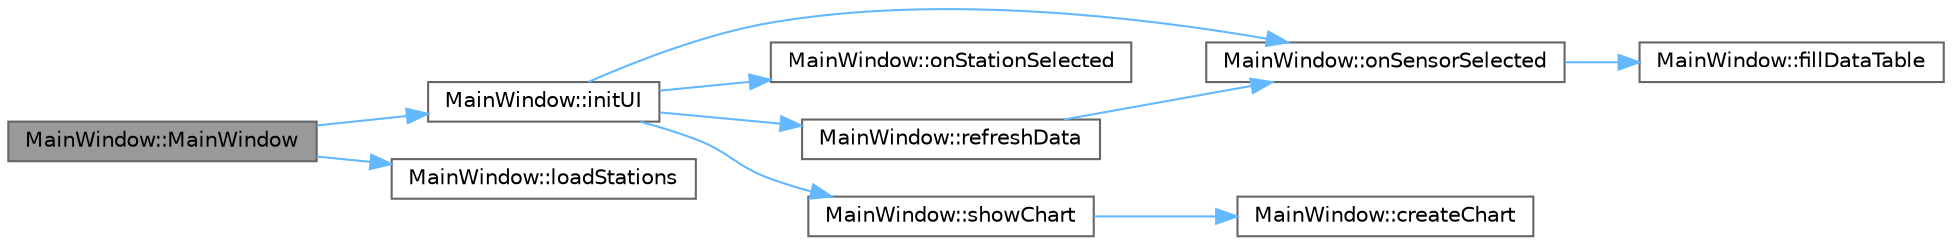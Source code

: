 digraph "MainWindow::MainWindow"
{
 // LATEX_PDF_SIZE
  bgcolor="transparent";
  edge [fontname=Helvetica,fontsize=10,labelfontname=Helvetica,labelfontsize=10];
  node [fontname=Helvetica,fontsize=10,shape=box,height=0.2,width=0.4];
  rankdir="LR";
  Node1 [id="Node000001",label="MainWindow::MainWindow",height=0.2,width=0.4,color="gray40", fillcolor="grey60", style="filled", fontcolor="black",tooltip="Konstruktor."];
  Node1 -> Node2 [id="edge1_Node000001_Node000002",color="steelblue1",style="solid",tooltip=" "];
  Node2 [id="Node000002",label="MainWindow::initUI",height=0.2,width=0.4,color="grey40", fillcolor="white", style="filled",URL="$class_main_window.html#a9388168e83016e31d2668a501450bcac",tooltip="Inicjalizuje interfejs użytkownika."];
  Node2 -> Node3 [id="edge2_Node000002_Node000003",color="steelblue1",style="solid",tooltip=" "];
  Node3 [id="Node000003",label="MainWindow::onSensorSelected",height=0.2,width=0.4,color="grey40", fillcolor="white", style="filled",URL="$class_main_window.html#a90f3bfead49040b54ddd4a3d43eecbfc",tooltip="Slot wywoływany po wybraniu czujnika."];
  Node3 -> Node4 [id="edge3_Node000003_Node000004",color="steelblue1",style="solid",tooltip=" "];
  Node4 [id="Node000004",label="MainWindow::fillDataTable",height=0.2,width=0.4,color="grey40", fillcolor="white", style="filled",URL="$class_main_window.html#a13c092905d507965cf15d31c5d969cd2",tooltip="Wypełnia tabelę danymi pomiarowymi."];
  Node2 -> Node5 [id="edge4_Node000002_Node000005",color="steelblue1",style="solid",tooltip=" "];
  Node5 [id="Node000005",label="MainWindow::onStationSelected",height=0.2,width=0.4,color="grey40", fillcolor="white", style="filled",URL="$class_main_window.html#aaf6eca17ca1d13add63fcc853d3f16cd",tooltip="Slot wywoływany po wybraniu stacji."];
  Node2 -> Node6 [id="edge5_Node000002_Node000006",color="steelblue1",style="solid",tooltip=" "];
  Node6 [id="Node000006",label="MainWindow::refreshData",height=0.2,width=0.4,color="grey40", fillcolor="white", style="filled",URL="$class_main_window.html#a5eac5a4179901db5313ace7cc9f34076",tooltip="Odświeża dane pomiarowe."];
  Node6 -> Node3 [id="edge6_Node000006_Node000003",color="steelblue1",style="solid",tooltip=" "];
  Node2 -> Node7 [id="edge7_Node000002_Node000007",color="steelblue1",style="solid",tooltip=" "];
  Node7 [id="Node000007",label="MainWindow::showChart",height=0.2,width=0.4,color="grey40", fillcolor="white", style="filled",URL="$class_main_window.html#a985c951f47c1bcbb88af43c1ab4b4fd7",tooltip="Wyświetla wykres danych."];
  Node7 -> Node8 [id="edge8_Node000007_Node000008",color="steelblue1",style="solid",tooltip=" "];
  Node8 [id="Node000008",label="MainWindow::createChart",height=0.2,width=0.4,color="grey40", fillcolor="white", style="filled",URL="$class_main_window.html#a5bf72c652108554493460d02a8a99d5b",tooltip="Tworzy wykres z danych pomiarowych."];
  Node1 -> Node9 [id="edge9_Node000001_Node000009",color="steelblue1",style="solid",tooltip=" "];
  Node9 [id="Node000009",label="MainWindow::loadStations",height=0.2,width=0.4,color="grey40", fillcolor="white", style="filled",URL="$class_main_window.html#acacfa9bb4814ee9a259452621647393f",tooltip="Wczytuje stacje pomiarowe."];
}
